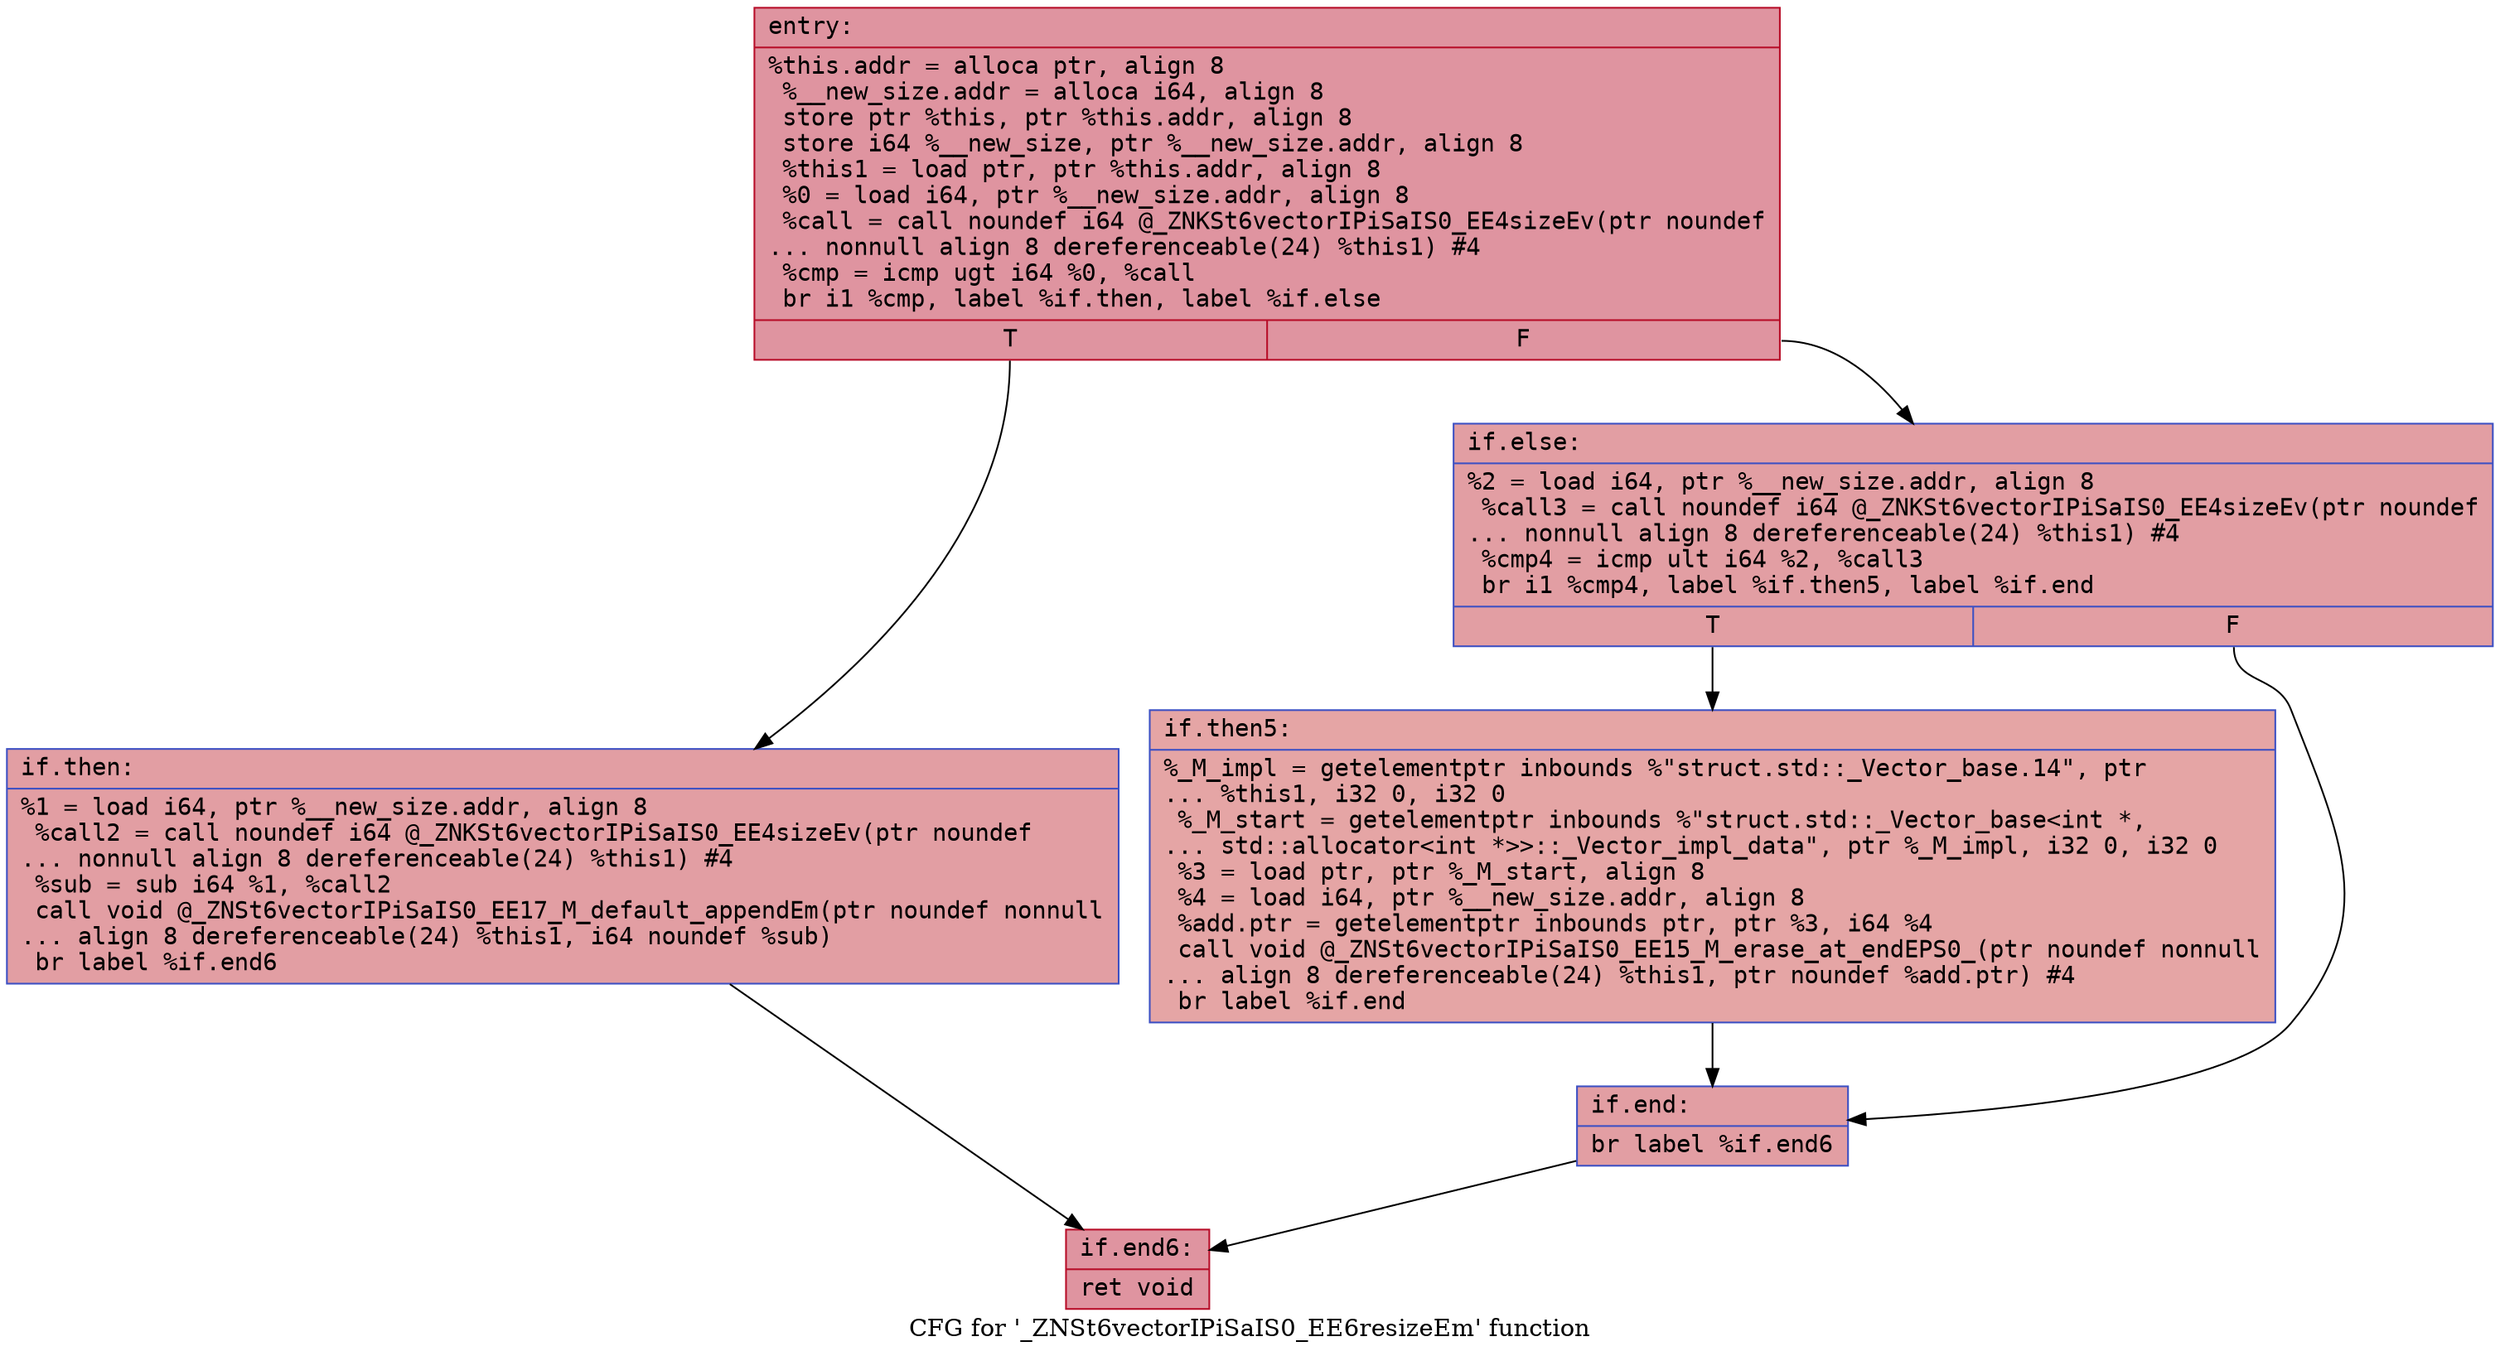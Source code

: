 digraph "CFG for '_ZNSt6vectorIPiSaIS0_EE6resizeEm' function" {
	label="CFG for '_ZNSt6vectorIPiSaIS0_EE6resizeEm' function";

	Node0x56285ac597d0 [shape=record,color="#b70d28ff", style=filled, fillcolor="#b70d2870" fontname="Courier",label="{entry:\l|  %this.addr = alloca ptr, align 8\l  %__new_size.addr = alloca i64, align 8\l  store ptr %this, ptr %this.addr, align 8\l  store i64 %__new_size, ptr %__new_size.addr, align 8\l  %this1 = load ptr, ptr %this.addr, align 8\l  %0 = load i64, ptr %__new_size.addr, align 8\l  %call = call noundef i64 @_ZNKSt6vectorIPiSaIS0_EE4sizeEv(ptr noundef\l... nonnull align 8 dereferenceable(24) %this1) #4\l  %cmp = icmp ugt i64 %0, %call\l  br i1 %cmp, label %if.then, label %if.else\l|{<s0>T|<s1>F}}"];
	Node0x56285ac597d0:s0 -> Node0x56285ac59dd0[tooltip="entry -> if.then\nProbability 50.00%" ];
	Node0x56285ac597d0:s1 -> Node0x56285ac59e40[tooltip="entry -> if.else\nProbability 50.00%" ];
	Node0x56285ac59dd0 [shape=record,color="#3d50c3ff", style=filled, fillcolor="#be242e70" fontname="Courier",label="{if.then:\l|  %1 = load i64, ptr %__new_size.addr, align 8\l  %call2 = call noundef i64 @_ZNKSt6vectorIPiSaIS0_EE4sizeEv(ptr noundef\l... nonnull align 8 dereferenceable(24) %this1) #4\l  %sub = sub i64 %1, %call2\l  call void @_ZNSt6vectorIPiSaIS0_EE17_M_default_appendEm(ptr noundef nonnull\l... align 8 dereferenceable(24) %this1, i64 noundef %sub)\l  br label %if.end6\l}"];
	Node0x56285ac59dd0 -> Node0x56285ac5a4a0[tooltip="if.then -> if.end6\nProbability 100.00%" ];
	Node0x56285ac59e40 [shape=record,color="#3d50c3ff", style=filled, fillcolor="#be242e70" fontname="Courier",label="{if.else:\l|  %2 = load i64, ptr %__new_size.addr, align 8\l  %call3 = call noundef i64 @_ZNKSt6vectorIPiSaIS0_EE4sizeEv(ptr noundef\l... nonnull align 8 dereferenceable(24) %this1) #4\l  %cmp4 = icmp ult i64 %2, %call3\l  br i1 %cmp4, label %if.then5, label %if.end\l|{<s0>T|<s1>F}}"];
	Node0x56285ac59e40:s0 -> Node0x56285ac5a8d0[tooltip="if.else -> if.then5\nProbability 50.00%" ];
	Node0x56285ac59e40:s1 -> Node0x56285ac5a920[tooltip="if.else -> if.end\nProbability 50.00%" ];
	Node0x56285ac5a8d0 [shape=record,color="#3d50c3ff", style=filled, fillcolor="#c5333470" fontname="Courier",label="{if.then5:\l|  %_M_impl = getelementptr inbounds %\"struct.std::_Vector_base.14\", ptr\l... %this1, i32 0, i32 0\l  %_M_start = getelementptr inbounds %\"struct.std::_Vector_base\<int *,\l... std::allocator\<int *\>\>::_Vector_impl_data\", ptr %_M_impl, i32 0, i32 0\l  %3 = load ptr, ptr %_M_start, align 8\l  %4 = load i64, ptr %__new_size.addr, align 8\l  %add.ptr = getelementptr inbounds ptr, ptr %3, i64 %4\l  call void @_ZNSt6vectorIPiSaIS0_EE15_M_erase_at_endEPS0_(ptr noundef nonnull\l... align 8 dereferenceable(24) %this1, ptr noundef %add.ptr) #4\l  br label %if.end\l}"];
	Node0x56285ac5a8d0 -> Node0x56285ac5a920[tooltip="if.then5 -> if.end\nProbability 100.00%" ];
	Node0x56285ac5a920 [shape=record,color="#3d50c3ff", style=filled, fillcolor="#be242e70" fontname="Courier",label="{if.end:\l|  br label %if.end6\l}"];
	Node0x56285ac5a920 -> Node0x56285ac5a4a0[tooltip="if.end -> if.end6\nProbability 100.00%" ];
	Node0x56285ac5a4a0 [shape=record,color="#b70d28ff", style=filled, fillcolor="#b70d2870" fontname="Courier",label="{if.end6:\l|  ret void\l}"];
}
